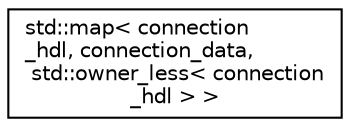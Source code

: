 digraph "Graphical Class Hierarchy"
{
  edge [fontname="Helvetica",fontsize="10",labelfontname="Helvetica",labelfontsize="10"];
  node [fontname="Helvetica",fontsize="10",shape=record];
  rankdir="LR";
  Node0 [label="std::map\< connection\l_hdl, connection_data,\l std::owner_less\< connection\l_hdl \> \>",height=0.2,width=0.4,color="black", fillcolor="white", style="filled",URL="$classstd_1_1map.html"];
}
